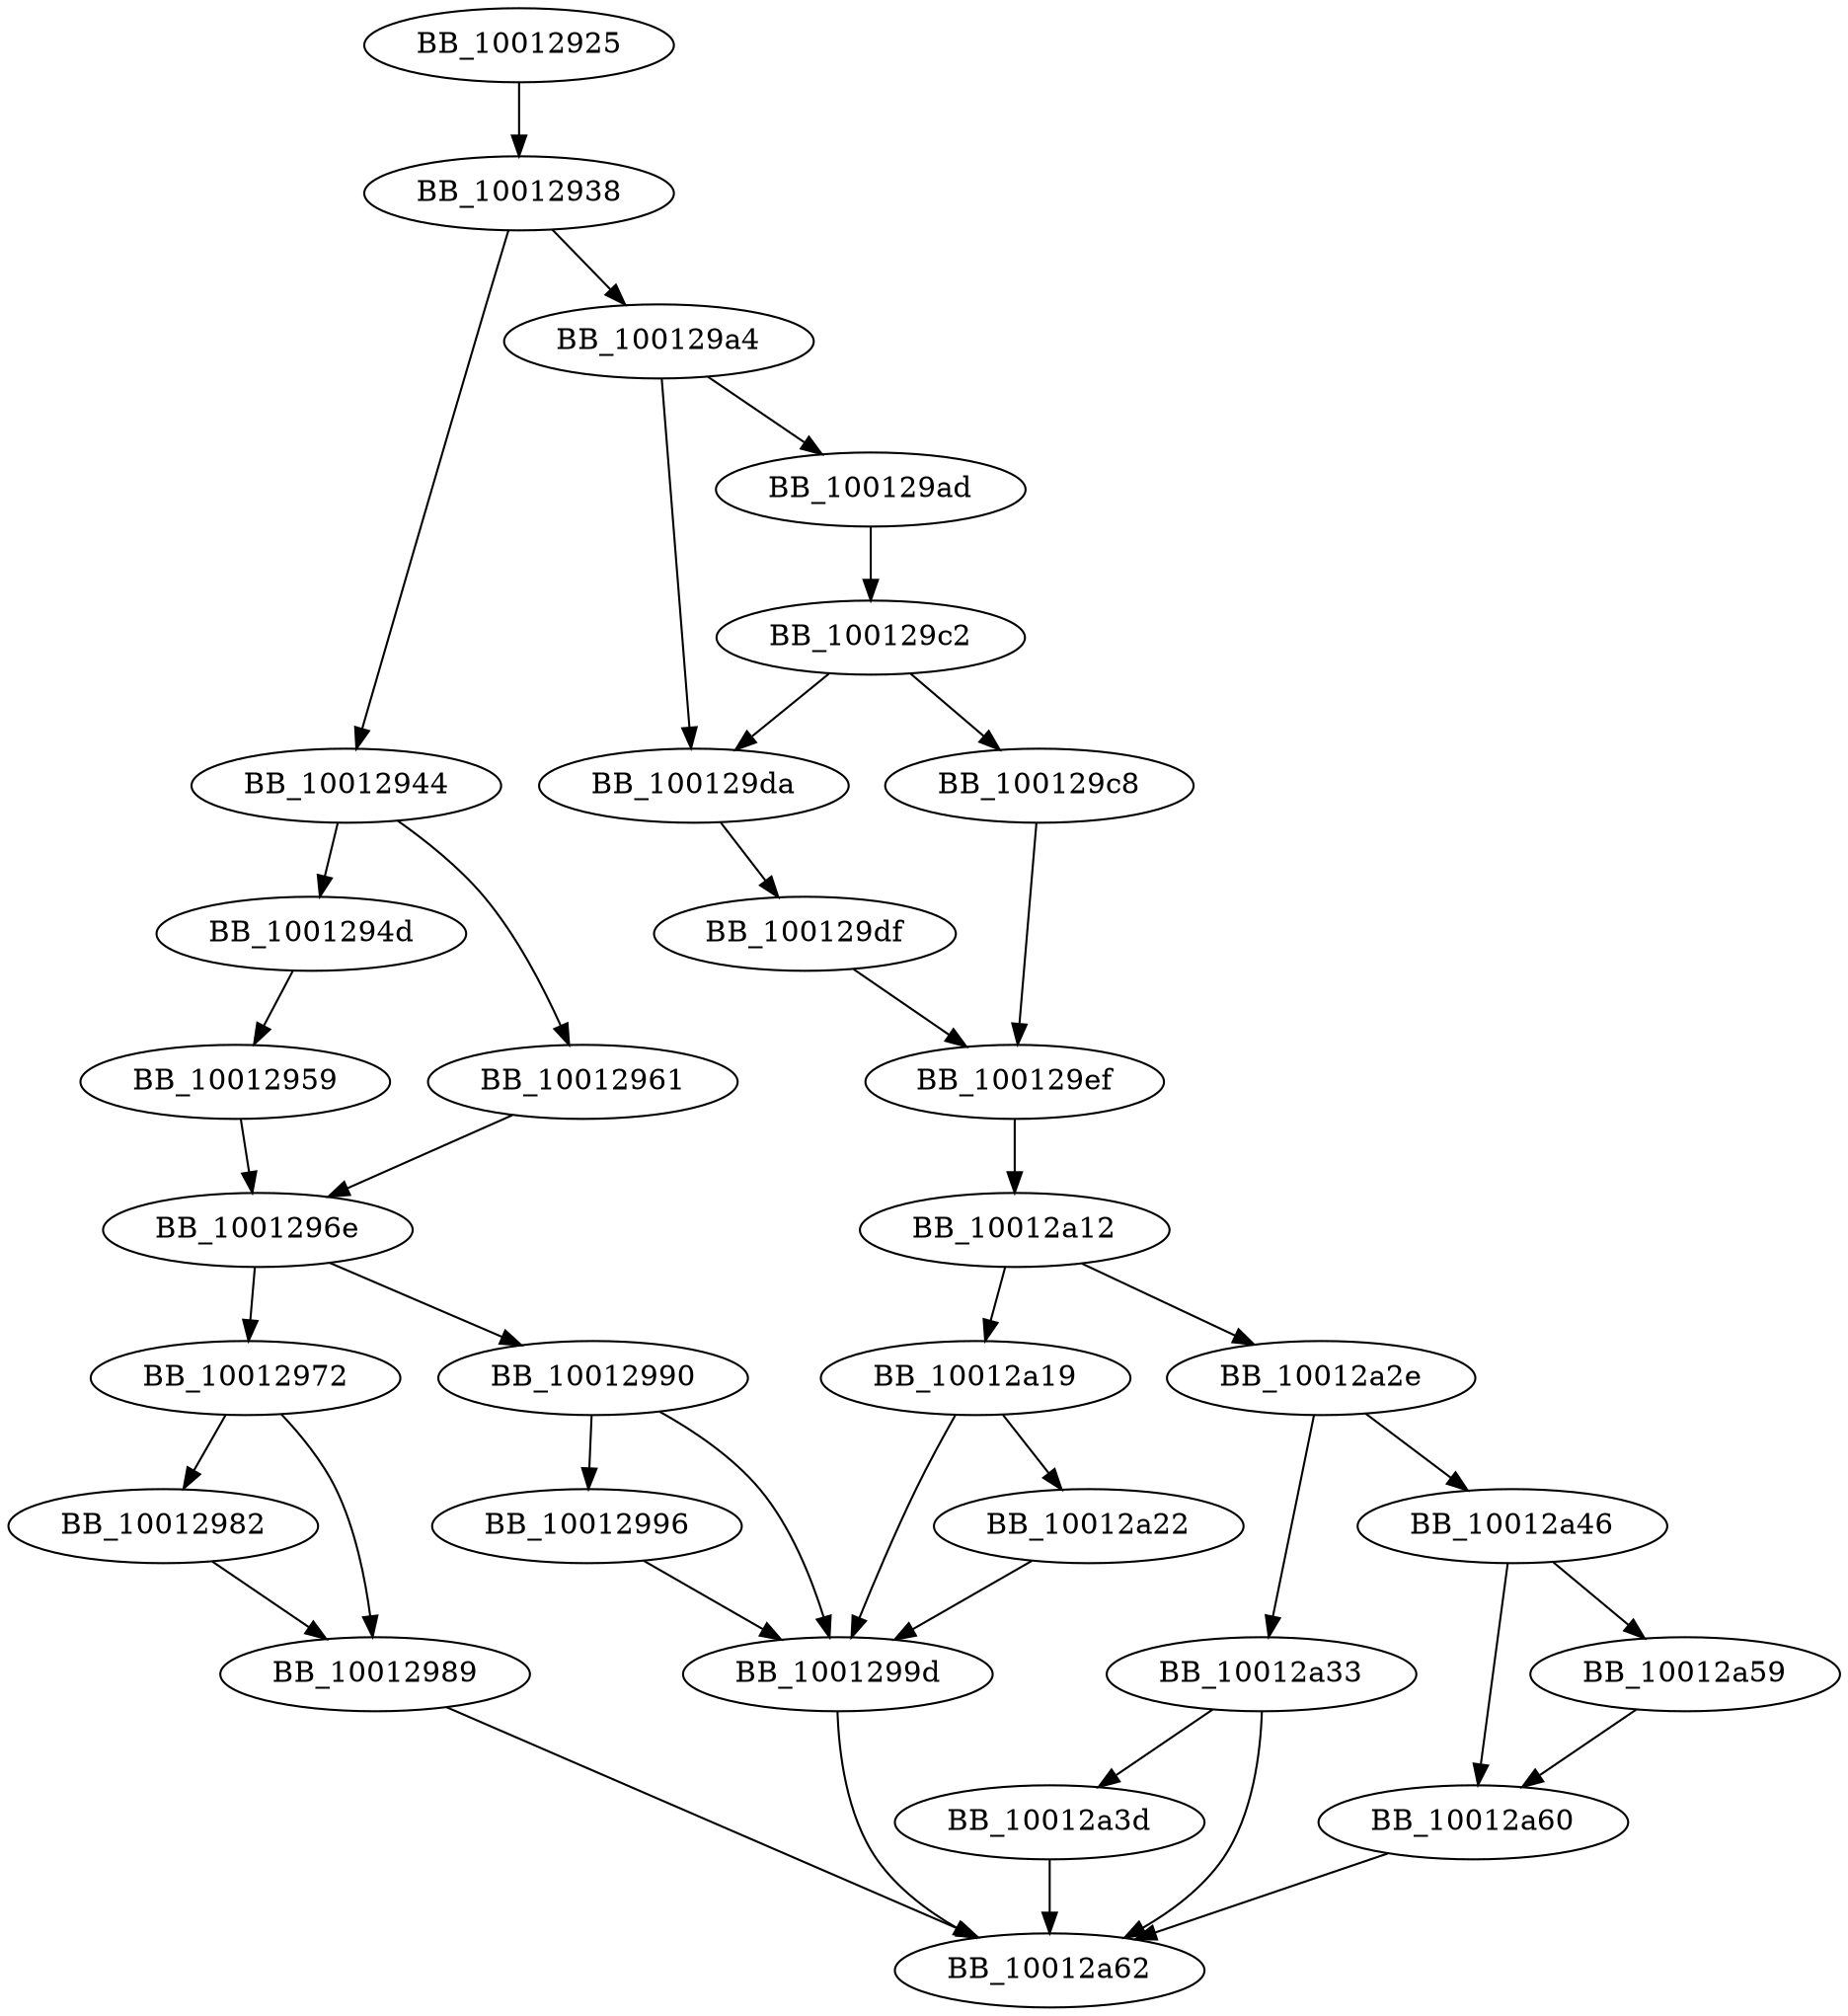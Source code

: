 DiGraph __tolower_l{
BB_10012925->BB_10012938
BB_10012938->BB_10012944
BB_10012938->BB_100129a4
BB_10012944->BB_1001294d
BB_10012944->BB_10012961
BB_1001294d->BB_10012959
BB_10012959->BB_1001296e
BB_10012961->BB_1001296e
BB_1001296e->BB_10012972
BB_1001296e->BB_10012990
BB_10012972->BB_10012982
BB_10012972->BB_10012989
BB_10012982->BB_10012989
BB_10012989->BB_10012a62
BB_10012990->BB_10012996
BB_10012990->BB_1001299d
BB_10012996->BB_1001299d
BB_1001299d->BB_10012a62
BB_100129a4->BB_100129ad
BB_100129a4->BB_100129da
BB_100129ad->BB_100129c2
BB_100129c2->BB_100129c8
BB_100129c2->BB_100129da
BB_100129c8->BB_100129ef
BB_100129da->BB_100129df
BB_100129df->BB_100129ef
BB_100129ef->BB_10012a12
BB_10012a12->BB_10012a19
BB_10012a12->BB_10012a2e
BB_10012a19->BB_1001299d
BB_10012a19->BB_10012a22
BB_10012a22->BB_1001299d
BB_10012a2e->BB_10012a33
BB_10012a2e->BB_10012a46
BB_10012a33->BB_10012a3d
BB_10012a33->BB_10012a62
BB_10012a3d->BB_10012a62
BB_10012a46->BB_10012a59
BB_10012a46->BB_10012a60
BB_10012a59->BB_10012a60
BB_10012a60->BB_10012a62
}
